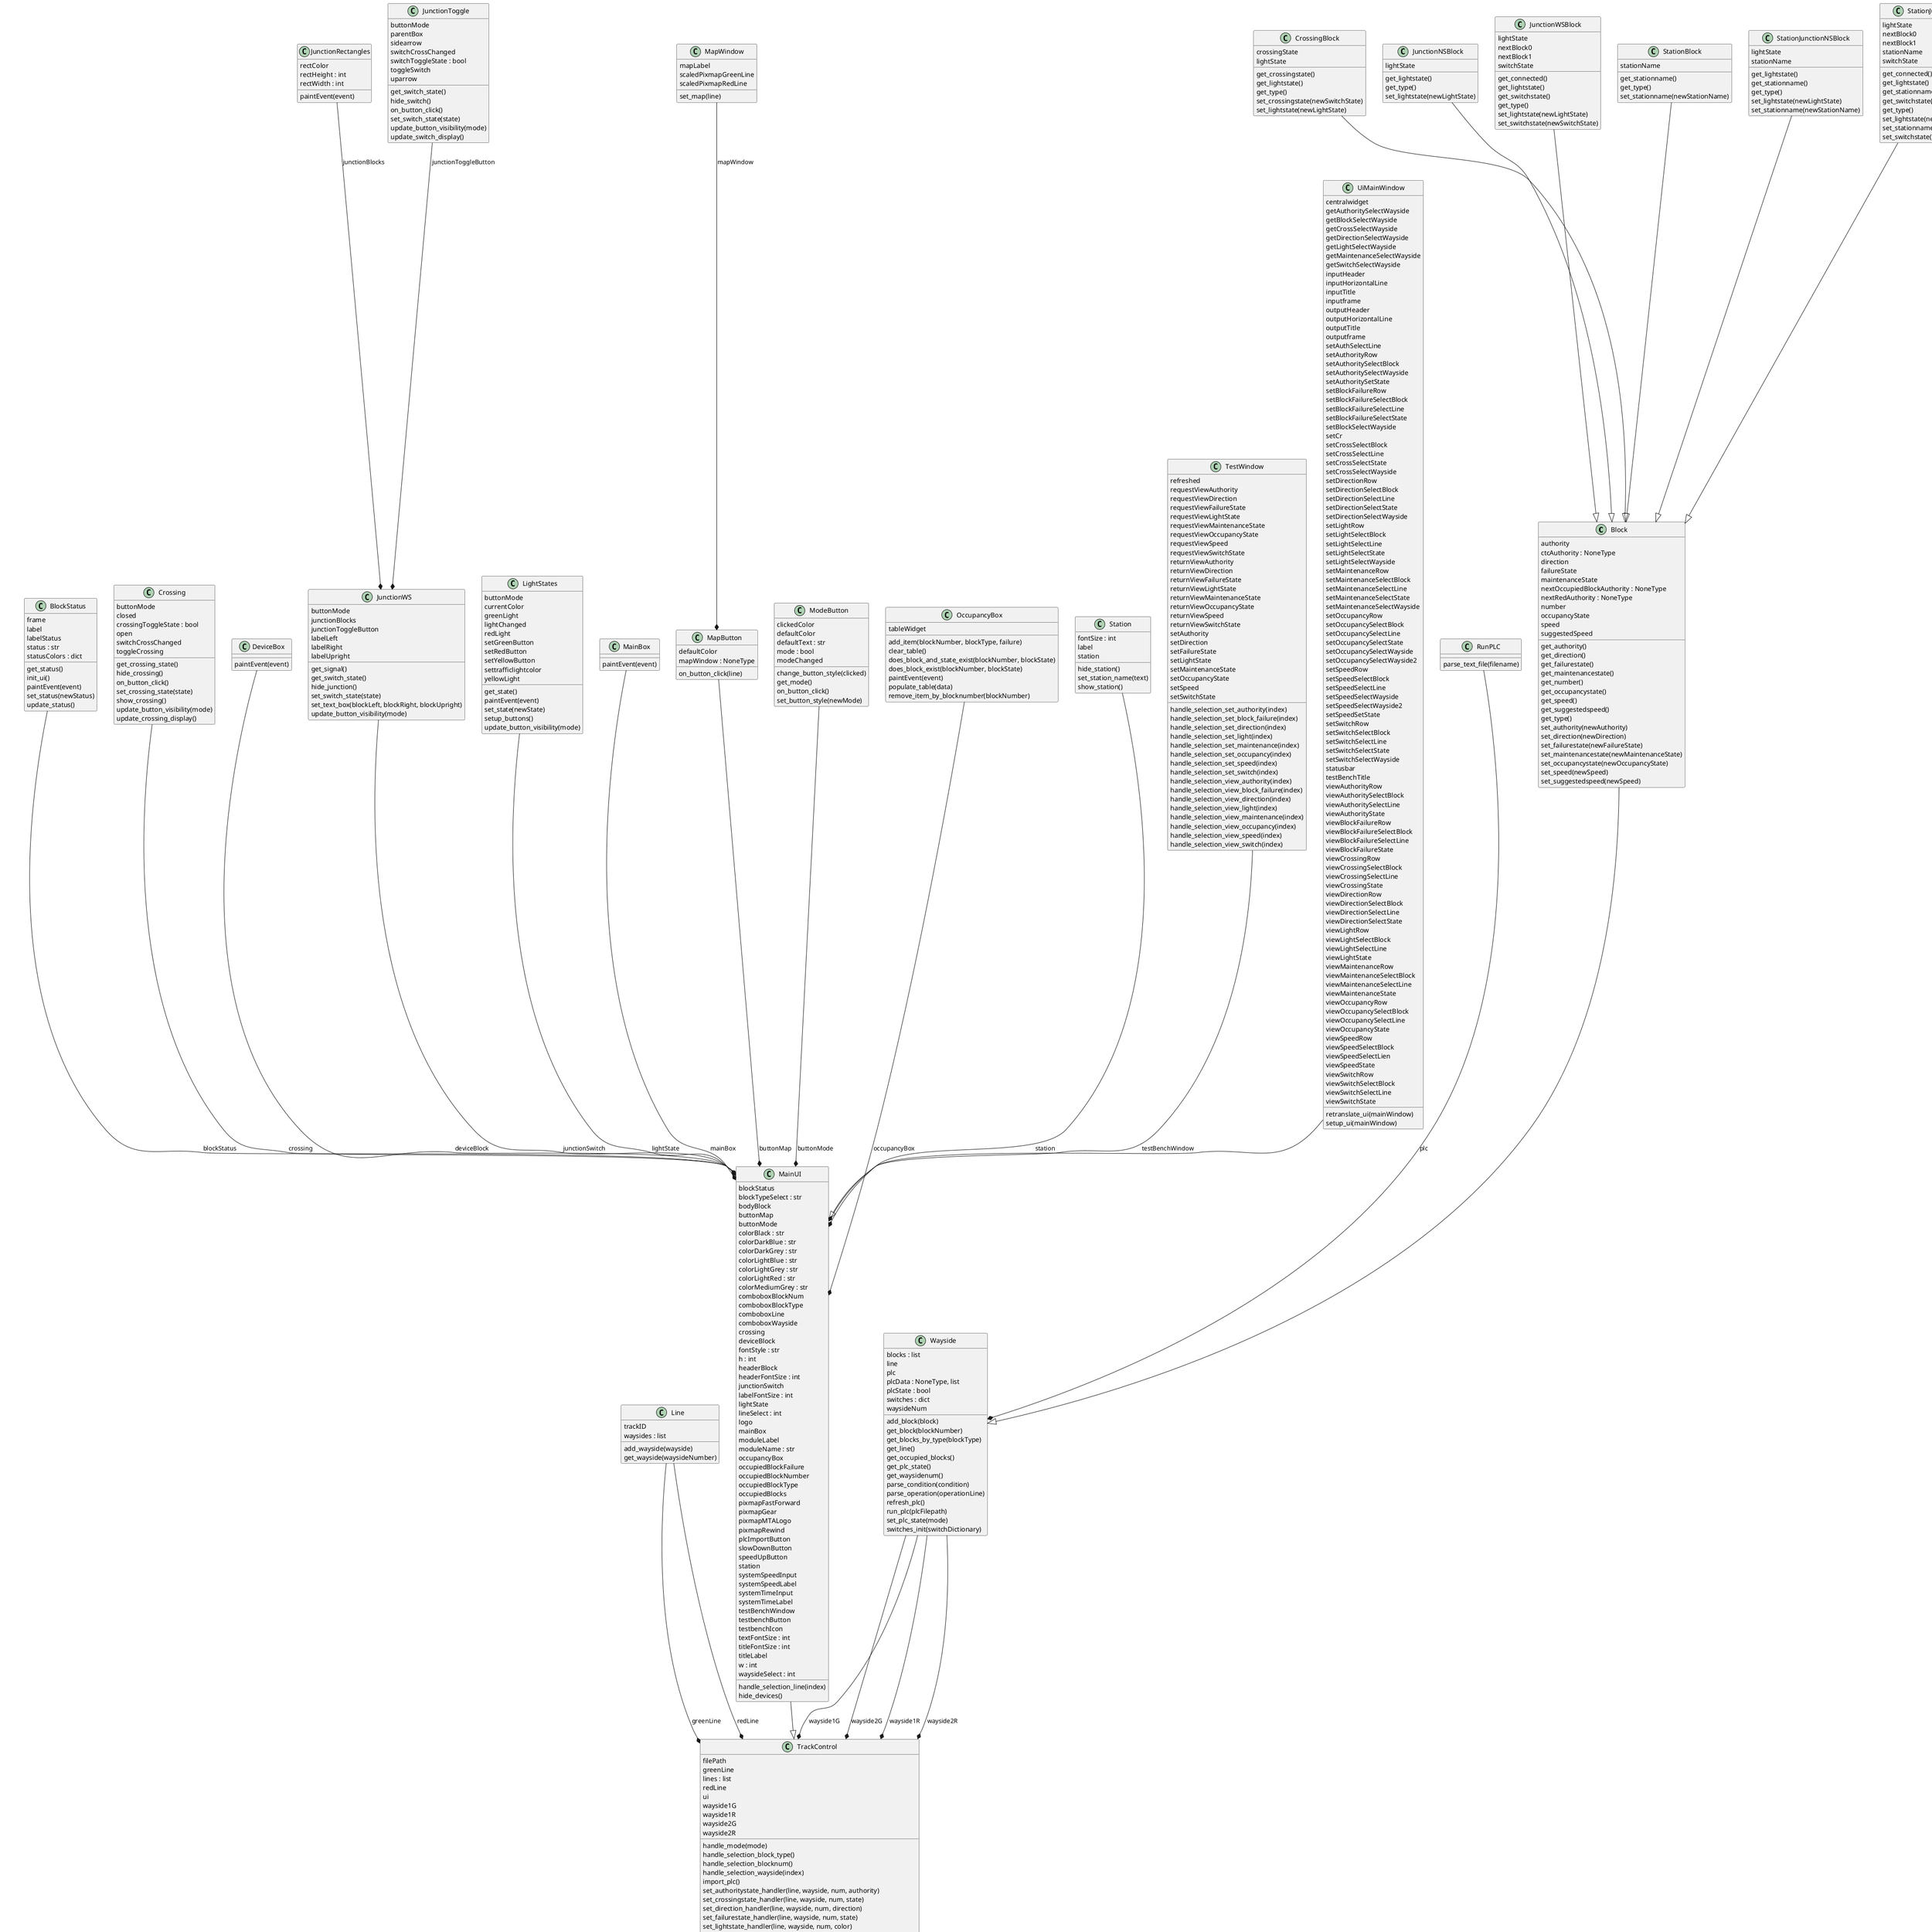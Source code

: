 @startuml classes_ALL
!pragma page max 800x600
!pragma margin 10
set namespaceSeparator none
class "Block" as trackcontrol.Block {
  authority
  ctcAuthority : NoneType
  direction
  failureState
  maintenanceState
  nextOccupiedBlockAuthority : NoneType
  nextRedAuthority : NoneType
  number
  occupancyState
  speed
  suggestedSpeed
  get_authority()
  get_direction()
  get_failurestate()
  get_maintenancestate()
  get_number()
  get_occupancystate()
  get_speed()
  get_suggestedspeed()
  get_type()
  set_authority(newAuthority)
  set_direction(newDirection)
  set_failurestate(newFailureState)
  set_maintenancestate(newMaintenanceState)
  set_occupancystate(newOccupancyState)
  set_speed(newSpeed)
  set_suggestedspeed(newSpeed)
}
class "BlockStatus" as trackcontrolui.BlockStatus {
  frame
  label
  labelStatus
  status : str
  statusColors : dict
  get_status()
  init_ui()
  paintEvent(event)
  set_status(newStatus)
  update_status()
}
class "Crossing" as trackcontrolui.Crossing {
  buttonMode
  closed
  crossingToggleState : bool
  open
  switchCrossChanged
  toggleCrossing
  get_crossing_state()
  hide_crossing()
  on_button_click()
  set_crossing_state(state)
  show_crossing()
  update_button_visibility(mode)
  update_crossing_display()
}
class "CrossingBlock" as trackcontrol.CrossingBlock {
  crossingState
  lightState
  get_crossingstate()
  get_lightstate()
  get_type()
  set_crossingstate(newSwitchState)
  set_lightstate(newLightState)
}
class "DeviceBox" as trackcontrolui.DeviceBox {
  paintEvent(event)
}
class "JunctionNSBlock" as trackcontrol.JunctionNSBlock {
  lightState
  get_lightstate()
  get_type()
  set_lightstate(newLightState)
}
class "JunctionRectangles" as trackcontrolui.JunctionRectangles {
  rectColor
  rectHeight : int
  rectWidth : int
  paintEvent(event)
}
class "JunctionToggle" as trackcontrolui.JunctionToggle {
  buttonMode
  parentBox
  sidearrow
  switchCrossChanged
  switchToggleState : bool
  toggleSwitch
  uparrow
  get_switch_state()
  hide_switch()
  on_button_click()
  set_switch_state(state)
  update_button_visibility(mode)
  update_switch_display()
}
class "JunctionWS" as trackcontrolui.JunctionWS {
  buttonMode
  junctionBlocks
  junctionToggleButton
  labelLeft
  labelRight
  labelUpright
  get_signal()
  get_switch_state()
  hide_junction()
  set_switch_state(state)
  set_text_box(blockLeft, blockRight, blockUpright)
  update_button_visibility(mode)
}
class "JunctionWSBlock" as trackcontrol.JunctionWSBlock {
  lightState
  nextBlock0
  nextBlock1
  switchState
  get_connected()
  get_lightstate()
  get_switchstate()
  get_type()
  set_lightstate(newLightState)
  set_switchstate(newSwitchState)
}
class "LightStates" as trackcontrolui.LightStates {
  buttonMode
  currentColor
  greenLight
  lightChanged
  redLight
  setGreenButton
  setRedButton
  setYellowButton
  settrafficlightcolor
  yellowLight
  get_state()
  paintEvent(event)
  set_state(newState)
  setup_buttons()
  update_button_visibility(mode)
}
class "Line" as trackcontrol.Line {
  trackID
  waysides : list
  add_wayside(wayside)
  get_wayside(waysideNumber)
}
class "MainBox" as trackcontrolui.MainBox {
  paintEvent(event)
}
class "MainUI" as trackcontrolui.MainUI {
  blockStatus
  blockTypeSelect : str
  bodyBlock
  buttonMap
  buttonMode
  colorBlack : str
  colorDarkBlue : str
  colorDarkGrey : str
  colorLightBlue : str
  colorLightGrey : str
  colorLightRed : str
  colorMediumGrey : str
  comboboxBlockNum
  comboboxBlockType
  comboboxLine
  comboboxWayside
  crossing
  deviceBlock
  fontStyle : str
  h : int
  headerBlock
  headerFontSize : int
  junctionSwitch
  labelFontSize : int
  lightState
  lineSelect : int
  logo
  mainBox
  moduleLabel
  moduleName : str
  occupancyBox
  occupiedBlockFailure
  occupiedBlockNumber
  occupiedBlockType
  occupiedBlocks
  pixmapFastForward
  pixmapGear
  pixmapMTALogo
  pixmapRewind
  plcImportButton
  slowDownButton
  speedUpButton
  station
  systemSpeedInput
  systemSpeedLabel
  systemTimeInput
  systemTimeLabel
  testBenchWindow
  testbenchButton
  testbenchIcon
  textFontSize : int
  titleFontSize : int
  titleLabel
  w : int
  waysideSelect : int
  handle_selection_line(index)
  hide_devices()
}
class "MapButton" as trackcontrolui.MapButton {
  defaultColor
  mapWindow : NoneType
  on_button_click(line)
}
class "MapWindow" as trackcontrolui.MapWindow {
  mapLabel
  scaledPixmapGreenLine
  scaledPixmapRedLine
  set_map(line)
}
class "ModeButton" as trackcontrolui.ModeButton {
  clickedColor
  defaultColor
  defaultText : str
  mode : bool
  modeChanged
  change_button_style(clicked)
  get_mode()
  on_button_click()
  set_button_style(newMode)
}
class "OccupancyBox" as trackcontrolui.OccupancyBox {
  tableWidget
  add_item(blockNumber, blockType, failure)
  clear_table()
  does_block_and_state_exist(blockNumber, blockState)
  does_block_exist(blockNumber, blockState)
  paintEvent(event)
  populate_table(data)
  remove_item_by_blocknumber(blockNumber)
}
class "RunPLC" as trackcontrol.RunPLC {
  parse_text_file(filename)
}
class "Station" as trackcontrolui.Station {
  fontSize : int
  label
  station
  hide_station()
  set_station_name(text)
  show_station()
}
class "StationBlock" as trackcontrol.StationBlock {
  stationName
  get_stationname()
  get_type()
  set_stationname(newStationName)
}
class "StationJunctionNSBlock" as trackcontrol.StationJunctionNSBlock {
  lightState
  stationName
  get_lightstate()
  get_stationname()
  get_type()
  set_lightstate(newLightState)
  set_stationname(newStationName)
}
class "StationJunctionWSBlock" as trackcontrol.StationJunctionWSBlock {
  lightState
  nextBlock0
  nextBlock1
  stationName
  switchState
  get_connected()
  get_lightstate()
  get_stationname()
  get_switchstate()
  get_type()
  set_lightstate(newLightState)
  set_stationname(newStationName)
  set_switchstate(newSwitchState)
}
class "TestWindow" as trackcontrolui.TestWindow {
  refreshed
  requestViewAuthority
  requestViewDirection
  requestViewFailureState
  requestViewLightState
  requestViewMaintenanceState
  requestViewOccupancyState
  requestViewSpeed
  requestViewSwitchState
  returnViewAuthority
  returnViewDirection
  returnViewFailureState
  returnViewLightState
  returnViewMaintenanceState
  returnViewOccupancyState
  returnViewSpeed
  returnViewSwitchState
  setAuthority
  setDirection
  setFailureState
  setLightState
  setMaintenanceState
  setOccupancyState
  setSpeed
  setSwitchState
  handle_selection_set_authority(index)
  handle_selection_set_block_failure(index)
  handle_selection_set_direction(index)
  handle_selection_set_light(index)
  handle_selection_set_maintenance(index)
  handle_selection_set_occupancy(index)
  handle_selection_set_speed(index)
  handle_selection_set_switch(index)
  handle_selection_view_authority(index)
  handle_selection_view_block_failure(index)
  handle_selection_view_direction(index)
  handle_selection_view_light(index)
  handle_selection_view_maintenance(index)
  handle_selection_view_occupancy(index)
  handle_selection_view_speed(index)
  handle_selection_view_switch(index)
}
class "TrackControl" as trackcontrol.TrackControl {
  filePath
  greenLine
  lines : list
  redLine
  ui
  wayside1G
  wayside1R
  wayside2G
  wayside2R
  handle_mode(mode)
  handle_selection_block_type()
  handle_selection_blocknum()
  handle_selection_wayside(index)
  import_plc()
  set_authoritystate_handler(line, wayside, num, authority)
  set_crossingstate_handler(line, wayside, num, state)
  set_direction_handler(line, wayside, num, direction)
  set_failurestate_handler(line, wayside, num, state)
  set_lightstate_handler(line, wayside, num, color)
  set_maintenancestate_handler(line, wayside, num, state)
  set_occupancystate_handler(line, wayside, num, state)
  set_speed_handler(line, wayside, num, speed)
  {abstract}set_suggested_authority_handler(line, wayside, num, suggestedAuthority)
  set_switchstate_handler(line, wayside, num, state)
  show_gui()
}
class "TrackControllerToCTC" as signals.TrackControllerToCTC {
  failureState
  occupancyState
  requestSpeed
  switchState
}
class "TrackControllerToTrackModel" as signals.TrackControllerToTrackModel {
  authority
  crossingState
  lightState
  maintenance
  suggestedSpeed
  switchState
}

class "UiMainWindow" as testbench.UiMainWindow {
  centralwidget
  getAuthoritySelectWayside
  getBlockSelectWayside
  getCrossSelectWayside
  getDirectionSelectWayside
  getLightSelectWayside
  getMaintenanceSelectWayside
  getSwitchSelectWayside
  inputHeader
  inputHorizontalLine
  inputTitle
  inputframe
  outputHeader
  outputHorizontalLine
  outputTitle
  outputframe
  setAuthSelectLine
  setAuthorityRow
  setAuthoritySelectBlock
  setAuthoritySelectWayside
  setAuthoritySetState
  setBlockFailureRow
  setBlockFailureSelectBlock
  setBlockFailureSelectLine
  setBlockFailureSelectState
  setBlockSelectWayside
  setCr
  setCrossSelectBlock
  setCrossSelectLine
  setCrossSelectState
  setCrossSelectWayside
  setDirectionRow
  setDirectionSelectBlock
  setDirectionSelectLine
  setDirectionSelectState
  setDirectionSelectWayside
  setLightRow
  setLightSelectBlock
  setLightSelectLine
  setLightSelectState
  setLightSelectWayside
  setMaintenanceRow
  setMaintenanceSelectBlock
  setMaintenanceSelectLine
  setMaintenanceSelectState
  setMaintenanceSelectWayside
  setOccupancyRow
  setOccupancySelectBlock
  setOccupancySelectLine
  setOccupancySelectState
  setOccupancySelectWayside
  setOccupancySelectWayside2
  setSpeedRow
  setSpeedSelectBlock
  setSpeedSelectLine
  setSpeedSelectWayside
  setSpeedSelectWayside2
  setSpeedSetState
  setSwitchRow
  setSwitchSelectBlock
  setSwitchSelectLine
  setSwitchSelectState
  setSwitchSelectWayside
  statusbar
  testBenchTitle
  viewAuthorityRow
  viewAuthoritySelectBlock
  viewAuthoritySelectLine
  viewAuthorityState
  viewBlockFailureRow
  viewBlockFailureSelectBlock
  viewBlockFailureSelectLine
  viewBlockFailureState
  viewCrossingRow
  viewCrossingSelectBlock
  viewCrossingSelectLine
  viewCrossingState
  viewDirectionRow
  viewDirectionSelectBlock
  viewDirectionSelectLine
  viewDirectionSelectState
  viewLightRow
  viewLightSelectBlock
  viewLightSelectLine
  viewLightState
  viewMaintenanceRow
  viewMaintenanceSelectBlock
  viewMaintenanceSelectLine
  viewMaintenanceState
  viewOccupancyRow
  viewOccupancySelectBlock
  viewOccupancySelectLine
  viewOccupancyState
  viewSpeedRow
  viewSpeedSelectBlock
  viewSpeedSelectLien
  viewSpeedState
  viewSwitchRow
  viewSwitchSelectBlock
  viewSwitchSelectLine
  viewSwitchState
  retranslate_ui(mainWindow)
  setup_ui(mainWindow)
}
class "Wayside" as trackcontrol.Wayside {
  blocks : list
  line
  plc
  plcData : NoneType, list
  plcState : bool
  switches : dict
  waysideNum
  add_block(block)
  get_block(blockNumber)
  get_blocks_by_type(blockType)
  get_line()
  get_occupied_blocks()
  get_plc_state()
  get_waysidenum()
  parse_condition(condition)
  parse_operation(operationLine)
  refresh_plc()
  run_plc(plcFilepath)
  set_plc_state(mode)
  switches_init(switchDictionary)
}
trackcontrol.CrossingBlock --|> trackcontrol.Block
trackcontrol.JunctionNSBlock --|> trackcontrol.Block
trackcontrol.JunctionWSBlock --|> trackcontrol.Block
trackcontrol.StationBlock --|> trackcontrol.Block
trackcontrol.StationJunctionNSBlock --|> trackcontrol.Block
trackcontrol.StationJunctionWSBlock --|> trackcontrol.Block
testbench.UiMainWindow --|> trackcontrolui.MainUI
trackcontrolui.MainUI --|> trackcontrol.TrackControl
trackcontrol.Block --|> trackcontrol.Wayside
trackcontrol.TrackControl <|-- signals.TrackControllerToCTC
trackcontrol.TrackControl <|-- signals.TrackControllerToTrackModel
trackcontrol.Line --* trackcontrol.TrackControl : greenLine
trackcontrol.Line --* trackcontrol.TrackControl : redLine
trackcontrol.RunPLC --* trackcontrol.Wayside : plc
trackcontrol.Wayside --* trackcontrol.TrackControl : wayside1G
trackcontrol.Wayside --* trackcontrol.TrackControl : wayside2G
trackcontrol.Wayside --* trackcontrol.TrackControl : wayside1R
trackcontrol.Wayside --* trackcontrol.TrackControl : wayside2R
trackcontrolui.BlockStatus --* trackcontrolui.MainUI : blockStatus
trackcontrolui.Crossing --* trackcontrolui.MainUI : crossing
trackcontrolui.DeviceBox --* trackcontrolui.MainUI : deviceBlock
trackcontrolui.JunctionRectangles --* trackcontrolui.JunctionWS : junctionBlocks
trackcontrolui.JunctionToggle --* trackcontrolui.JunctionWS : junctionToggleButton
trackcontrolui.JunctionWS --* trackcontrolui.MainUI : junctionSwitch
trackcontrolui.LightStates --* trackcontrolui.MainUI : lightState
trackcontrolui.MainBox --* trackcontrolui.MainUI : mainBox
trackcontrolui.MapButton --* trackcontrolui.MainUI : buttonMap
trackcontrolui.MapWindow --* trackcontrolui.MapButton : mapWindow
trackcontrolui.ModeButton --* trackcontrolui.MainUI : buttonMode
trackcontrolui.OccupancyBox --* trackcontrolui.MainUI : occupancyBox
trackcontrolui.Station --* trackcontrolui.MainUI : station
trackcontrolui.TestWindow --* trackcontrolui.MainUI : testBenchWindow

@enduml
